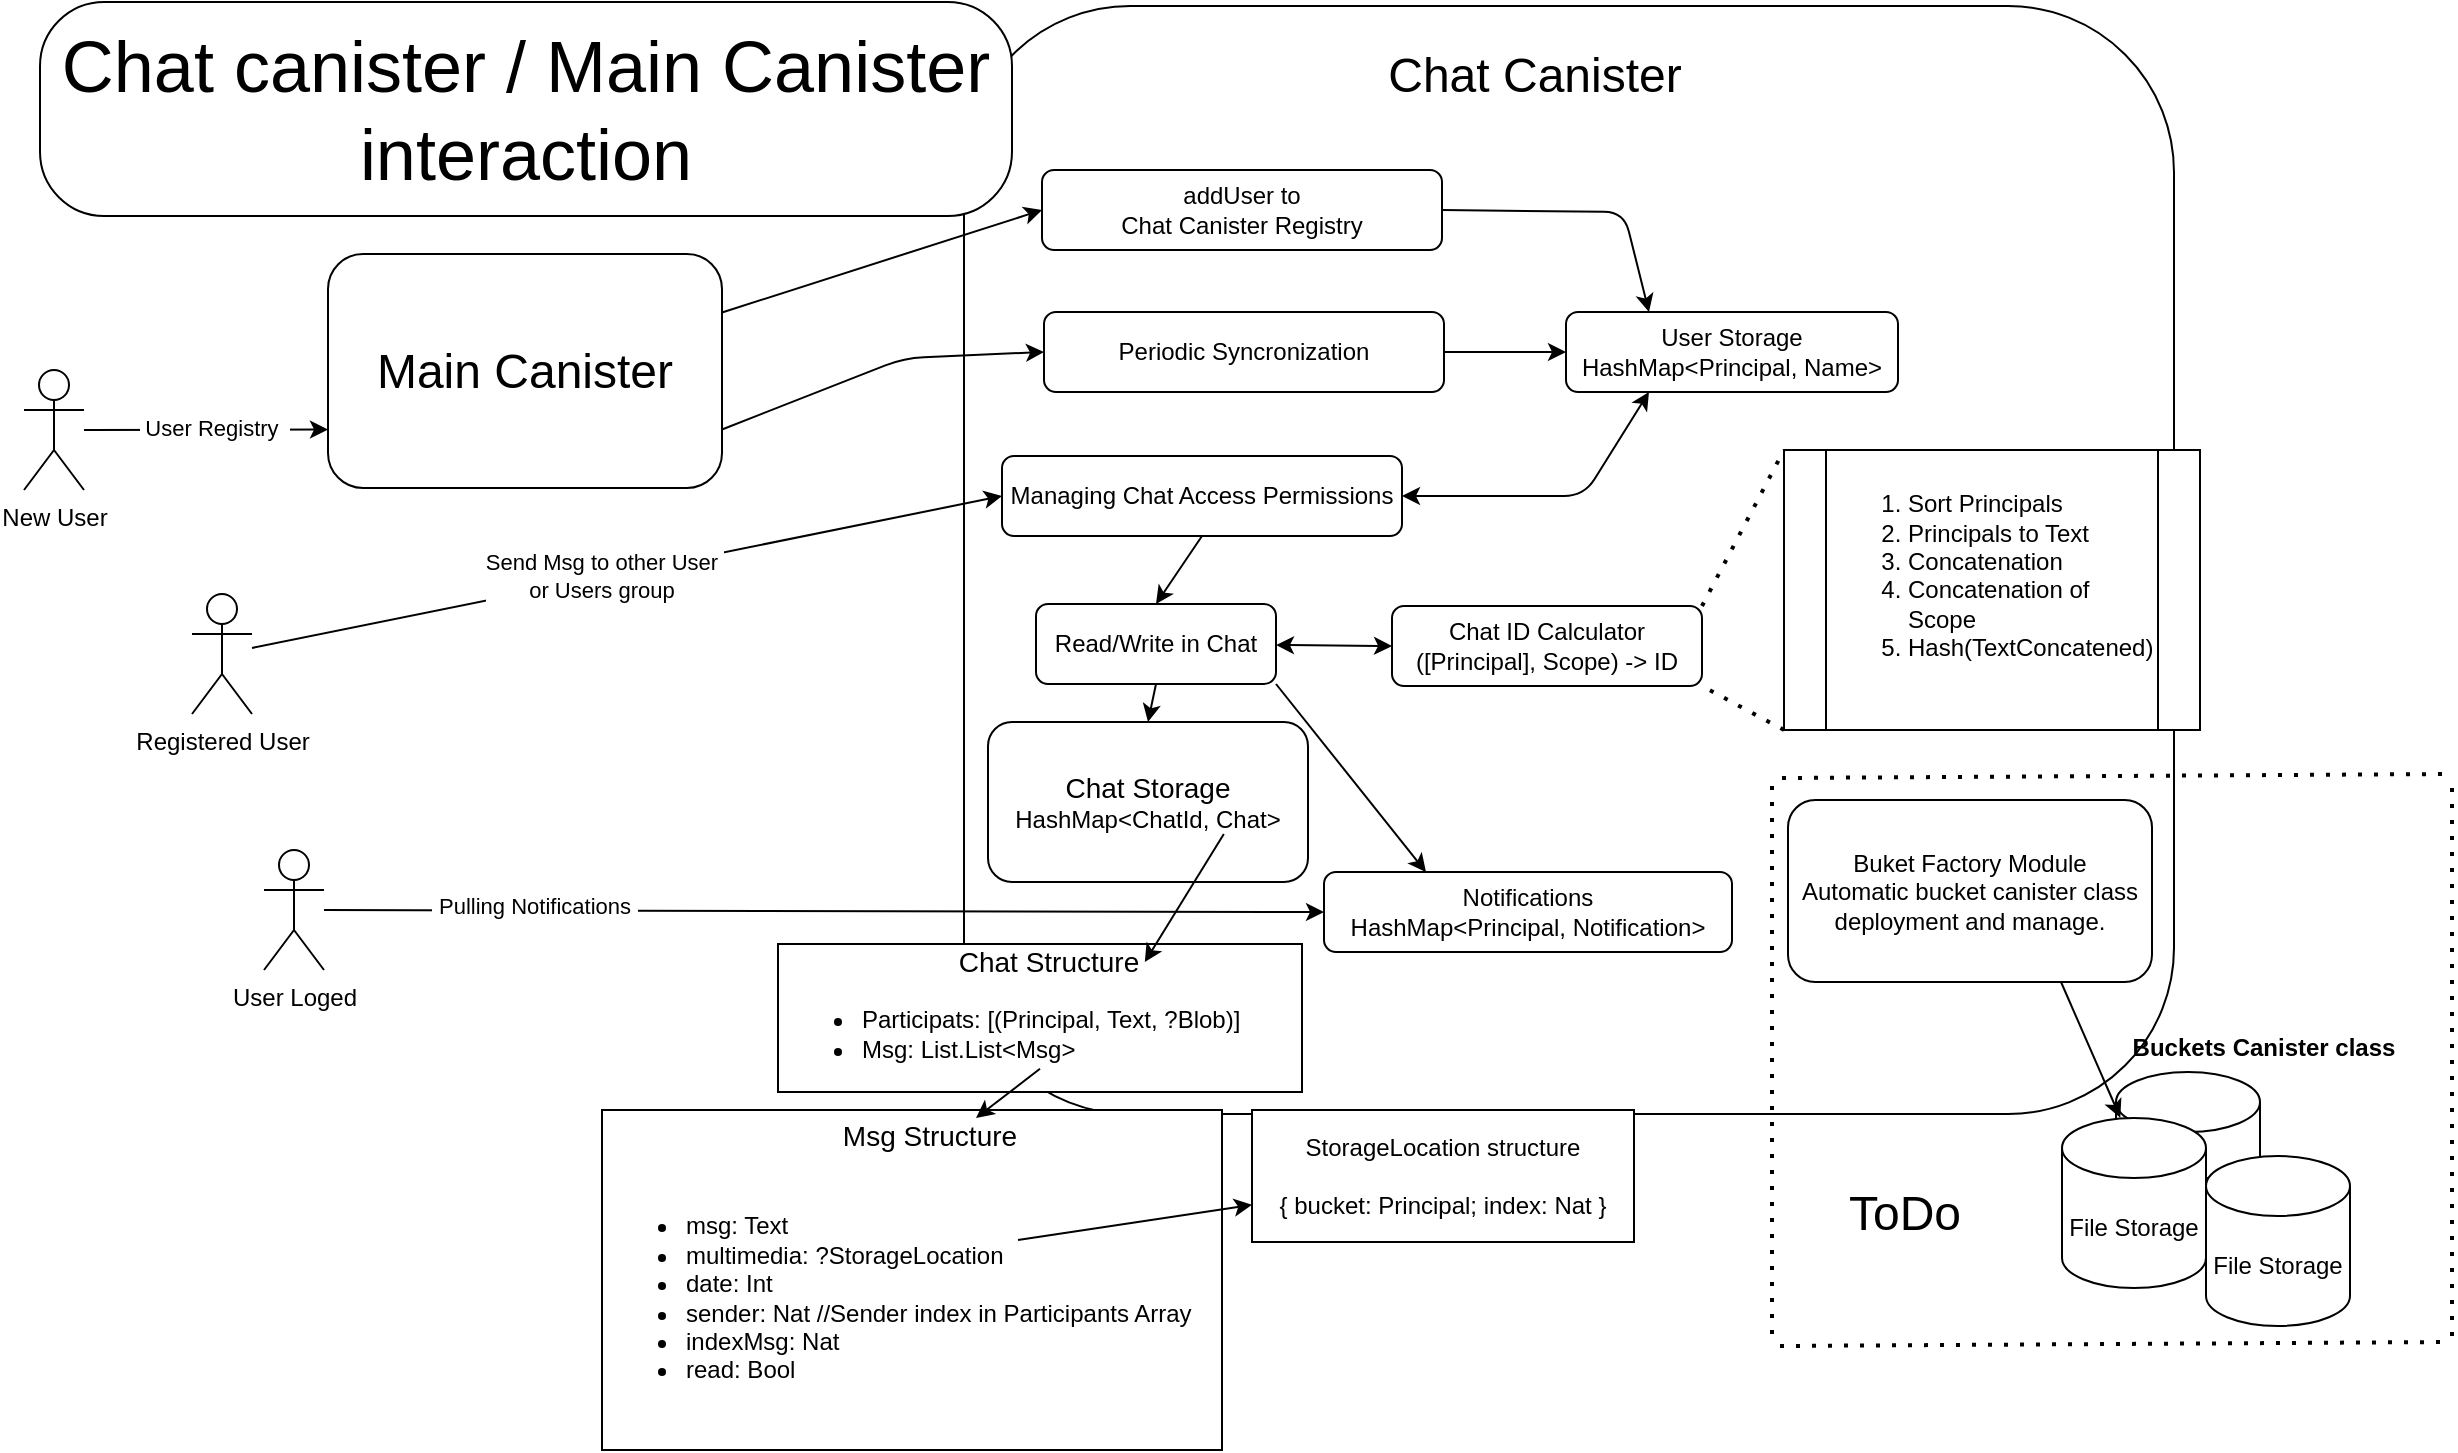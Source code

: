 <mxfile>
    <diagram id="xBRdnPSFUyk9Mn80xkOD" name="Chat">
        <mxGraphModel dx="1864" dy="1446" grid="0" gridSize="10" guides="0" tooltips="1" connect="1" arrows="1" fold="1" page="0" pageScale="1" pageWidth="827" pageHeight="583" math="0" shadow="0">
            <root>
                <mxCell id="0"/>
                <mxCell id="1" parent="0"/>
                <mxCell id="26" value="" style="rounded=1;whiteSpace=wrap;html=1;strokeColor=light-dark(#000000,#FFFF33);" vertex="1" parent="1">
                    <mxGeometry x="-90" y="-323" width="605" height="554" as="geometry"/>
                </mxCell>
                <mxCell id="53" value="" style="group" vertex="1" connectable="0" parent="1">
                    <mxGeometry x="-271" y="229" width="310" height="170" as="geometry"/>
                </mxCell>
                <mxCell id="42" value="" style="rounded=0;whiteSpace=wrap;html=1;strokeColor=light-dark(#000000,#FFFFFF);fillColor=light-dark(#FFFFFF,#190033);" vertex="1" parent="53">
                    <mxGeometry width="310" height="170" as="geometry"/>
                </mxCell>
                <mxCell id="43" value="&lt;font style=&quot;font-size: 14px;&quot;&gt;Msg Structure&lt;/font&gt;" style="text;html=1;align=center;verticalAlign=middle;whiteSpace=wrap;rounded=0;" vertex="1" parent="53">
                    <mxGeometry x="118" y="4" width="92" height="18" as="geometry"/>
                </mxCell>
                <mxCell id="46" value="&lt;ul&gt;&lt;li&gt;msg: Text&lt;/li&gt;&lt;li&gt;multimedia: ?StorageLocation&lt;/li&gt;&lt;li&gt;date: Int&lt;/li&gt;&lt;li&gt;sender: Nat //Sender index in Participants Array&lt;/li&gt;&lt;li&gt;indexMsg: Nat&lt;/li&gt;&lt;li&gt;read: Bool&lt;/li&gt;&lt;/ul&gt;" style="text;html=1;align=left;verticalAlign=middle;whiteSpace=wrap;rounded=0;" vertex="1" parent="53">
                    <mxGeometry y="29" width="300" height="130" as="geometry"/>
                </mxCell>
                <mxCell id="2" value="&lt;div&gt;&lt;font style=&quot;font-size: 14px;&quot;&gt;Chat Storage&lt;/font&gt;&lt;/div&gt;HashMap&amp;lt;ChatId, Chat&amp;gt;" style="rounded=1;whiteSpace=wrap;html=1;strokeColor=light-dark(#000000,#FFFFFF);fillColor=light-dark(#FFFFFF,#4C0099);" parent="1" vertex="1">
                    <mxGeometry x="-78" y="35" width="160" height="80" as="geometry"/>
                </mxCell>
                <mxCell id="14" style="edgeStyle=none;html=1;exitX=0.5;exitY=1;exitDx=0;exitDy=0;entryX=0.5;entryY=0;entryDx=0;entryDy=0;" edge="1" parent="1" source="3" target="4">
                    <mxGeometry relative="1" as="geometry"/>
                </mxCell>
                <mxCell id="3" value="Managing Chat Access Permissions" style="rounded=1;whiteSpace=wrap;html=1;fillColor=light-dark(#FFFFFF,#003300);" parent="1" vertex="1">
                    <mxGeometry x="-71" y="-98" width="200" height="40" as="geometry"/>
                </mxCell>
                <mxCell id="15" style="edgeStyle=none;html=1;exitX=0.5;exitY=1;exitDx=0;exitDy=0;entryX=0.5;entryY=0;entryDx=0;entryDy=0;" edge="1" parent="1" source="4" target="2">
                    <mxGeometry relative="1" as="geometry"/>
                </mxCell>
                <mxCell id="4" value="Read/Write in Chat" style="rounded=1;whiteSpace=wrap;html=1;fillColor=light-dark(#FFFFFF,#000099);" parent="1" vertex="1">
                    <mxGeometry x="-54" y="-24" width="120" height="40" as="geometry"/>
                </mxCell>
                <mxCell id="25" style="edgeStyle=none;html=1;exitX=1;exitY=0.25;exitDx=0;exitDy=0;entryX=0;entryY=0.5;entryDx=0;entryDy=0;strokeColor=light-dark(#000000,#FFFFFF);" edge="1" parent="1" source="5" target="24">
                    <mxGeometry relative="1" as="geometry"/>
                </mxCell>
                <mxCell id="5" value="&lt;font style=&quot;font-size: 24px;&quot;&gt;Main Canister&lt;/font&gt;" style="rounded=1;whiteSpace=wrap;html=1;strokeColor=light-dark(#000000,#FFFFFF);fillColor=light-dark(#FFFFFF,#003300);" vertex="1" parent="1">
                    <mxGeometry x="-408" y="-199" width="197" height="117" as="geometry"/>
                </mxCell>
                <mxCell id="50" style="edgeStyle=none;html=1;entryX=0;entryY=0.75;entryDx=0;entryDy=0;" edge="1" parent="1" source="6" target="5">
                    <mxGeometry relative="1" as="geometry">
                        <mxPoint x="-686" y="-83" as="sourcePoint"/>
                    </mxGeometry>
                </mxCell>
                <mxCell id="51" value="&amp;nbsp;User Registry&amp;nbsp;&amp;nbsp;" style="edgeLabel;html=1;align=center;verticalAlign=middle;resizable=0;points=[];" vertex="1" connectable="0" parent="50">
                    <mxGeometry x="0.069" y="-3" relative="1" as="geometry">
                        <mxPoint y="-4" as="offset"/>
                    </mxGeometry>
                </mxCell>
                <mxCell id="6" value="New User" style="shape=umlActor;verticalLabelPosition=bottom;verticalAlign=top;html=1;outlineConnect=0;strokeColor=light-dark(#000000,#FFFF99);" vertex="1" parent="1">
                    <mxGeometry x="-560" y="-141" width="30" height="60" as="geometry"/>
                </mxCell>
                <mxCell id="9" value="" style="endArrow=classic;html=1;exitX=1;exitY=0.5;exitDx=0;exitDy=0;entryX=0.25;entryY=0;entryDx=0;entryDy=0;" edge="1" parent="1" source="24" target="16">
                    <mxGeometry width="50" height="50" relative="1" as="geometry">
                        <mxPoint x="-40" y="-53" as="sourcePoint"/>
                        <mxPoint x="50" y="-203" as="targetPoint"/>
                        <Array as="points">
                            <mxPoint x="240" y="-220"/>
                        </Array>
                    </mxGeometry>
                </mxCell>
                <mxCell id="11" value="Registered User" style="shape=umlActor;verticalLabelPosition=bottom;verticalAlign=top;html=1;outlineConnect=0;strokeColor=light-dark(#000000,#FF9999);" vertex="1" parent="1">
                    <mxGeometry x="-476" y="-29" width="30" height="60" as="geometry"/>
                </mxCell>
                <mxCell id="12" value="" style="endArrow=classic;html=1;entryX=0;entryY=0.5;entryDx=0;entryDy=0;" edge="1" parent="1" source="11" target="3">
                    <mxGeometry width="50" height="50" relative="1" as="geometry">
                        <mxPoint x="40" y="-63" as="sourcePoint"/>
                        <mxPoint x="10" y="-93" as="targetPoint"/>
                    </mxGeometry>
                </mxCell>
                <mxCell id="13" value="Send Msg to other User&amp;nbsp;&lt;div&gt;or Users group&amp;nbsp;&lt;/div&gt;" style="edgeLabel;html=1;align=center;verticalAlign=middle;resizable=0;points=[];" vertex="1" connectable="0" parent="12">
                    <mxGeometry x="-0.069" y="1" relative="1" as="geometry">
                        <mxPoint x="1" as="offset"/>
                    </mxGeometry>
                </mxCell>
                <mxCell id="16" value="User Storage&lt;div&gt;HashMap&amp;lt;Principal, Name&amp;gt;&lt;/div&gt;" style="rounded=1;whiteSpace=wrap;html=1;fillColor=light-dark(#FFFFFF,#331A00);" vertex="1" parent="1">
                    <mxGeometry x="211" y="-170" width="166" height="40" as="geometry"/>
                </mxCell>
                <mxCell id="20" value="" style="endArrow=classic;startArrow=classic;html=1;exitX=1;exitY=0.5;exitDx=0;exitDy=0;entryX=0.25;entryY=1;entryDx=0;entryDy=0;" edge="1" parent="1" source="3" target="16">
                    <mxGeometry width="50" height="50" relative="1" as="geometry">
                        <mxPoint x="260" y="-50" as="sourcePoint"/>
                        <mxPoint x="310" y="-100" as="targetPoint"/>
                        <Array as="points">
                            <mxPoint x="220" y="-78"/>
                        </Array>
                    </mxGeometry>
                </mxCell>
                <mxCell id="23" style="edgeStyle=none;html=1;exitX=1;exitY=0.5;exitDx=0;exitDy=0;entryX=0;entryY=0.5;entryDx=0;entryDy=0;" edge="1" parent="1" source="21" target="16">
                    <mxGeometry relative="1" as="geometry"/>
                </mxCell>
                <mxCell id="21" value="Periodic Syncronization" style="rounded=1;whiteSpace=wrap;html=1;fillColor=light-dark(#FFFFFF,#33001A);" vertex="1" parent="1">
                    <mxGeometry x="-50" y="-170" width="200" height="40" as="geometry"/>
                </mxCell>
                <mxCell id="22" value="" style="endArrow=classic;html=1;exitX=1;exitY=0.75;exitDx=0;exitDy=0;entryX=0;entryY=0.5;entryDx=0;entryDy=0;strokeColor=light-dark(#000000,#FFFFFF);" edge="1" parent="1" source="5" target="21">
                    <mxGeometry width="50" height="50" relative="1" as="geometry">
                        <mxPoint x="190" y="-60" as="sourcePoint"/>
                        <mxPoint x="240" y="-110" as="targetPoint"/>
                        <Array as="points">
                            <mxPoint x="-120" y="-147"/>
                        </Array>
                    </mxGeometry>
                </mxCell>
                <mxCell id="24" value="addUser to&lt;div&gt;Chat Canister Registry&lt;/div&gt;" style="rounded=1;whiteSpace=wrap;html=1;fillColor=light-dark(#FFFFFF,#33001A);" vertex="1" parent="1">
                    <mxGeometry x="-51" y="-241" width="200" height="40" as="geometry"/>
                </mxCell>
                <mxCell id="27" value="&lt;font style=&quot;font-size: 24px;&quot;&gt;Chat Canister&lt;/font&gt;" style="text;html=1;align=center;verticalAlign=middle;whiteSpace=wrap;rounded=0;" vertex="1" parent="1">
                    <mxGeometry x="57.5" y="-303" width="275" height="30" as="geometry"/>
                </mxCell>
                <mxCell id="28" value="Chat ID Calculator&lt;div&gt;([Principal], Scope) -&amp;gt; ID&lt;/div&gt;" style="rounded=1;whiteSpace=wrap;html=1;fillColor=light-dark(#FFFFFF,#000066);" vertex="1" parent="1">
                    <mxGeometry x="124" y="-23" width="155" height="40" as="geometry"/>
                </mxCell>
                <mxCell id="29" value="&lt;ol&gt;&lt;li style=&quot;text-align: left;&quot;&gt;Sort Principals&lt;/li&gt;&lt;li style=&quot;text-align: left;&quot;&gt;Principals to Text&lt;/li&gt;&lt;li style=&quot;text-align: left;&quot;&gt;Concatenation&amp;nbsp;&lt;/li&gt;&lt;li style=&quot;text-align: left;&quot;&gt;Concatenation of Scope&lt;/li&gt;&lt;li style=&quot;text-align: left;&quot;&gt;Hash(TextConcatened)&lt;/li&gt;&lt;/ol&gt;&lt;div&gt;&lt;br&gt;&lt;/div&gt;" style="shape=process;whiteSpace=wrap;html=1;backgroundOutline=1;fillColor=light-dark(#FFFFFF,#000033);" vertex="1" parent="1">
                    <mxGeometry x="320" y="-101" width="208" height="140" as="geometry"/>
                </mxCell>
                <mxCell id="32" value="" style="endArrow=none;dashed=1;html=1;dashPattern=1 3;strokeWidth=2;exitX=0;exitY=1;exitDx=0;exitDy=0;entryX=1;entryY=1;entryDx=0;entryDy=0;" edge="1" parent="1" source="29" target="28">
                    <mxGeometry width="50" height="50" relative="1" as="geometry">
                        <mxPoint x="350" y="57" as="sourcePoint"/>
                        <mxPoint x="400" y="7" as="targetPoint"/>
                    </mxGeometry>
                </mxCell>
                <mxCell id="33" value="" style="endArrow=none;dashed=1;html=1;dashPattern=1 3;strokeWidth=2;entryX=0;entryY=0;entryDx=0;entryDy=0;exitX=1;exitY=0;exitDx=0;exitDy=0;" edge="1" parent="1" source="28" target="29">
                    <mxGeometry width="50" height="50" relative="1" as="geometry">
                        <mxPoint x="350" y="57" as="sourcePoint"/>
                        <mxPoint x="400" y="7" as="targetPoint"/>
                    </mxGeometry>
                </mxCell>
                <mxCell id="34" value="" style="endArrow=classic;startArrow=classic;html=1;entryX=0;entryY=0.5;entryDx=0;entryDy=0;" edge="1" parent="1" source="4" target="28">
                    <mxGeometry width="50" height="50" relative="1" as="geometry">
                        <mxPoint x="410" y="37" as="sourcePoint"/>
                        <mxPoint x="200" y="-3" as="targetPoint"/>
                    </mxGeometry>
                </mxCell>
                <mxCell id="37" value="&lt;font style=&quot;font-size: 36px;&quot;&gt;Chat canister / Main Canister interaction&lt;/font&gt;" style="text;html=1;align=center;verticalAlign=middle;whiteSpace=wrap;rounded=1;fillColor=light-dark(#FFFFFF,#000033);strokeColor=light-dark(#000000,#FFFFFF);arcSize=30;" vertex="1" parent="1">
                    <mxGeometry x="-552" y="-325" width="486" height="107" as="geometry"/>
                </mxCell>
                <mxCell id="52" value="" style="group" vertex="1" connectable="0" parent="1">
                    <mxGeometry x="-183" y="146" width="262" height="74" as="geometry"/>
                </mxCell>
                <mxCell id="38" value="" style="rounded=0;whiteSpace=wrap;html=1;strokeColor=light-dark(#000000,#FFFFFF);fillColor=light-dark(#FFFFFF,#330066);" vertex="1" parent="52">
                    <mxGeometry width="262" height="74" as="geometry"/>
                </mxCell>
                <mxCell id="39" value="&lt;font style=&quot;font-size: 14px;&quot;&gt;Chat Structure&lt;/font&gt;" style="text;html=1;align=center;verticalAlign=middle;whiteSpace=wrap;rounded=0;" vertex="1" parent="52">
                    <mxGeometry x="86.662" width="96.738" height="18.089" as="geometry"/>
                </mxCell>
                <mxCell id="40" value="&lt;ul&gt;&lt;li&gt;Participats: [(Principal, Text, ?Blob)]&lt;/li&gt;&lt;li&gt;Msg: List.List&amp;lt;Msg&amp;gt;&lt;/li&gt;&lt;/ul&gt;" style="text;html=1;align=left;verticalAlign=middle;whiteSpace=wrap;rounded=0;" vertex="1" parent="52">
                    <mxGeometry y="26.998" width="262" height="35.356" as="geometry"/>
                </mxCell>
                <mxCell id="339" value="" style="endArrow=classic;html=1;entryX=0.75;entryY=0;entryDx=0;entryDy=0;exitX=0.5;exitY=1;exitDx=0;exitDy=0;strokeColor=light-dark(#000000,#FFFF33);" edge="1" parent="1" source="40" target="43">
                    <mxGeometry width="50" height="50" relative="1" as="geometry">
                        <mxPoint x="180" y="220" as="sourcePoint"/>
                        <mxPoint x="255" y="175" as="targetPoint"/>
                    </mxGeometry>
                </mxCell>
                <mxCell id="341" value="" style="endArrow=classic;html=1;" edge="1" parent="1" target="342">
                    <mxGeometry width="50" height="50" relative="1" as="geometry">
                        <mxPoint x="-63" y="294" as="sourcePoint"/>
                        <mxPoint x="127" y="274" as="targetPoint"/>
                    </mxGeometry>
                </mxCell>
                <mxCell id="340" value="" style="endArrow=classic;html=1;entryX=1;entryY=0.5;entryDx=0;entryDy=0;strokeColor=light-dark(#000000,#FFFF33);exitX=0.737;exitY=0.7;exitDx=0;exitDy=0;exitPerimeter=0;" edge="1" parent="1" source="2" target="39">
                    <mxGeometry width="50" height="50" relative="1" as="geometry">
                        <mxPoint x="-194" y="133" as="sourcePoint"/>
                        <mxPoint x="-98.4" y="160.378" as="targetPoint"/>
                    </mxGeometry>
                </mxCell>
                <mxCell id="342" value="&lt;div&gt;StorageLocation structure&lt;/div&gt;&lt;div&gt;&lt;br&gt;&lt;/div&gt;{ bucket: Principal; index: Nat }" style="rounded=0;whiteSpace=wrap;html=1;fillColor=light-dark(#FFFFFF,#003300);" vertex="1" parent="1">
                    <mxGeometry x="54" y="229" width="191" height="66" as="geometry"/>
                </mxCell>
                <mxCell id="358" value="" style="group" vertex="1" connectable="0" parent="1">
                    <mxGeometry x="314" y="61" width="340" height="286" as="geometry"/>
                </mxCell>
                <mxCell id="344" value="Buket Factory Module&lt;div&gt;Automatic bucket canister class deployment and manage.&lt;br&gt;&lt;/div&gt;" style="rounded=1;whiteSpace=wrap;html=1;fillColor=light-dark(#FFFFFF,#1A1A1A);" vertex="1" parent="358">
                    <mxGeometry x="8" y="13" width="182" height="91" as="geometry"/>
                </mxCell>
                <mxCell id="345" value="File Storage" style="shape=cylinder3;whiteSpace=wrap;html=1;boundedLbl=1;backgroundOutline=1;size=15;" vertex="1" parent="358">
                    <mxGeometry x="172" y="149" width="72" height="85" as="geometry"/>
                </mxCell>
                <mxCell id="346" value="File Storage" style="shape=cylinder3;whiteSpace=wrap;html=1;boundedLbl=1;backgroundOutline=1;size=15;" vertex="1" parent="358">
                    <mxGeometry x="145" y="172" width="72" height="85" as="geometry"/>
                </mxCell>
                <mxCell id="347" value="File Storage" style="shape=cylinder3;whiteSpace=wrap;html=1;boundedLbl=1;backgroundOutline=1;size=15;" vertex="1" parent="358">
                    <mxGeometry x="217" y="191" width="72" height="85" as="geometry"/>
                </mxCell>
                <mxCell id="349" value="&lt;b&gt;Buckets Canister class&lt;/b&gt;" style="text;html=1;align=center;verticalAlign=middle;whiteSpace=wrap;rounded=1;strokeColor=light-dark(transparent,#4D4D4D);fillColor=light-dark(transparent,#1A1A1A);" vertex="1" parent="358">
                    <mxGeometry x="164" y="127" width="164" height="20" as="geometry"/>
                </mxCell>
                <mxCell id="348" value="" style="endArrow=classic;html=1;exitX=0.75;exitY=1;exitDx=0;exitDy=0;entryX=0.405;entryY=-0.002;entryDx=0;entryDy=0;entryPerimeter=0;" edge="1" parent="358" source="344" target="346">
                    <mxGeometry width="50" height="50" relative="1" as="geometry">
                        <mxPoint x="120" y="77" as="sourcePoint"/>
                        <mxPoint x="170" y="27" as="targetPoint"/>
                    </mxGeometry>
                </mxCell>
                <mxCell id="356" value="" style="group" vertex="1" connectable="0" parent="358">
                    <mxGeometry width="340" height="286" as="geometry"/>
                </mxCell>
                <mxCell id="352" value="" style="endArrow=none;dashed=1;html=1;dashPattern=1 3;strokeWidth=2;exitX=0;exitY=1;exitDx=0;exitDy=0;entryX=0;entryY=0;entryDx=0;entryDy=0;" edge="1" parent="356">
                    <mxGeometry width="50" height="50" relative="1" as="geometry">
                        <mxPoint y="280" as="sourcePoint"/>
                        <mxPoint as="targetPoint"/>
                    </mxGeometry>
                </mxCell>
                <mxCell id="353" value="" style="endArrow=none;dashed=1;html=1;dashPattern=1 3;strokeWidth=2;exitX=1;exitY=1;exitDx=0;exitDy=0;entryX=1;entryY=0;entryDx=0;entryDy=0;" edge="1" parent="356">
                    <mxGeometry width="50" height="50" relative="1" as="geometry">
                        <mxPoint x="340" y="281" as="sourcePoint"/>
                        <mxPoint x="340" y="1" as="targetPoint"/>
                    </mxGeometry>
                </mxCell>
                <mxCell id="354" value="" style="endArrow=none;dashed=1;html=1;dashPattern=1 3;strokeWidth=2;" edge="1" parent="356">
                    <mxGeometry width="50" height="50" relative="1" as="geometry">
                        <mxPoint x="4" y="286" as="sourcePoint"/>
                        <mxPoint x="338" y="284" as="targetPoint"/>
                    </mxGeometry>
                </mxCell>
                <mxCell id="355" value="" style="endArrow=none;dashed=1;html=1;dashPattern=1 3;strokeWidth=2;" edge="1" parent="356">
                    <mxGeometry width="50" height="50" relative="1" as="geometry">
                        <mxPoint x="5" y="2" as="sourcePoint"/>
                        <mxPoint x="339" as="targetPoint"/>
                    </mxGeometry>
                </mxCell>
                <mxCell id="357" value="&lt;font style=&quot;font-size: 24px;&quot;&gt;ToDo&lt;/font&gt;" style="text;html=1;align=center;verticalAlign=middle;resizable=0;points=[];autosize=1;strokeColor=none;fillColor=none;" vertex="1" parent="356">
                    <mxGeometry x="29" y="199" width="74" height="41" as="geometry"/>
                </mxCell>
                <mxCell id="359" value="Notifications&lt;br&gt;&lt;div&gt;HashMap&amp;lt;Principal, Notification&amp;gt;&lt;/div&gt;" style="rounded=1;whiteSpace=wrap;html=1;fillColor=light-dark(#FFFFFF,#333300);" vertex="1" parent="1">
                    <mxGeometry x="90" y="110" width="204" height="40" as="geometry"/>
                </mxCell>
                <mxCell id="360" value="" style="endArrow=classic;html=1;exitX=1;exitY=1;exitDx=0;exitDy=0;entryX=0.25;entryY=0;entryDx=0;entryDy=0;" edge="1" parent="1" source="4" target="359">
                    <mxGeometry width="50" height="50" relative="1" as="geometry">
                        <mxPoint x="150" y="105" as="sourcePoint"/>
                        <mxPoint x="200" y="55" as="targetPoint"/>
                    </mxGeometry>
                </mxCell>
                <mxCell id="361" value="User Loged" style="shape=umlActor;verticalLabelPosition=bottom;verticalAlign=top;html=1;outlineConnect=0;" vertex="1" parent="1">
                    <mxGeometry x="-440" y="99" width="30" height="60" as="geometry"/>
                </mxCell>
                <mxCell id="362" value="" style="endArrow=classic;html=1;entryX=0;entryY=0.5;entryDx=0;entryDy=0;" edge="1" parent="1" source="361" target="359">
                    <mxGeometry width="50" height="50" relative="1" as="geometry">
                        <mxPoint x="106" y="123" as="sourcePoint"/>
                        <mxPoint x="156" y="73" as="targetPoint"/>
                    </mxGeometry>
                </mxCell>
                <mxCell id="363" value="&amp;nbsp;Pulling Notifications&amp;nbsp;" style="edgeLabel;html=1;align=center;verticalAlign=middle;resizable=0;points=[];" vertex="1" connectable="0" parent="362">
                    <mxGeometry x="-0.582" y="2" relative="1" as="geometry">
                        <mxPoint as="offset"/>
                    </mxGeometry>
                </mxCell>
            </root>
        </mxGraphModel>
    </diagram>
</mxfile>
